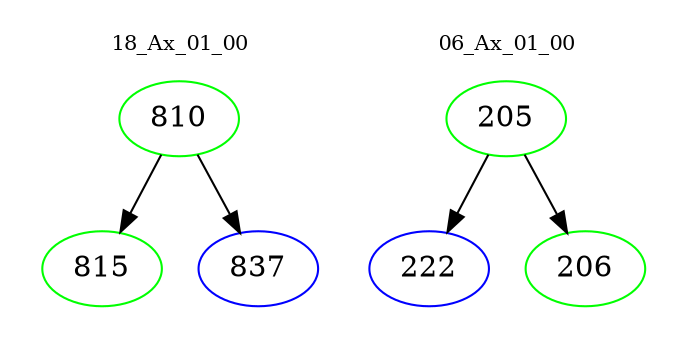 digraph{
subgraph cluster_0 {
color = white
label = "18_Ax_01_00";
fontsize=10;
T0_810 [label="810", color="green"]
T0_810 -> T0_815 [color="black"]
T0_815 [label="815", color="green"]
T0_810 -> T0_837 [color="black"]
T0_837 [label="837", color="blue"]
}
subgraph cluster_1 {
color = white
label = "06_Ax_01_00";
fontsize=10;
T1_205 [label="205", color="green"]
T1_205 -> T1_222 [color="black"]
T1_222 [label="222", color="blue"]
T1_205 -> T1_206 [color="black"]
T1_206 [label="206", color="green"]
}
}
